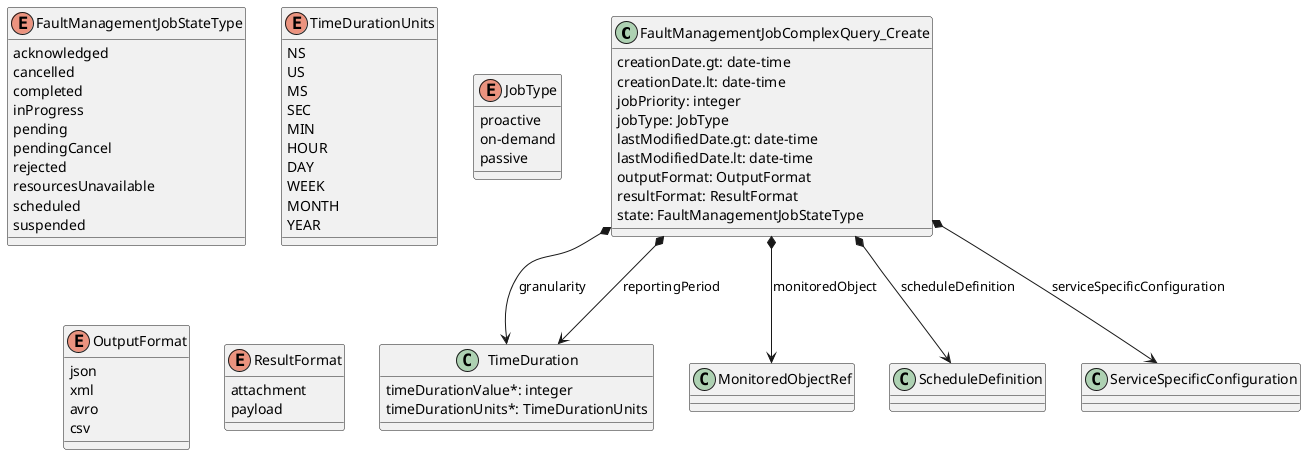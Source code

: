 @startuml faultManagementJobComplexQueryModel

class FaultManagementJobComplexQuery_Create {

    creationDate.gt: date-time
    creationDate.lt: date-time
    jobPriority: integer
    jobType: JobType
    lastModifiedDate.gt: date-time
    lastModifiedDate.lt: date-time
    outputFormat: OutputFormat
    resultFormat: ResultFormat
    state: FaultManagementJobStateType
}

FaultManagementJobComplexQuery_Create *--> TimeDuration : granularity
FaultManagementJobComplexQuery_Create *--> MonitoredObjectRef : monitoredObject
FaultManagementJobComplexQuery_Create *--> TimeDuration : reportingPeriod
FaultManagementJobComplexQuery_Create *--> ScheduleDefinition : scheduleDefinition
FaultManagementJobComplexQuery_Create *--> ServiceSpecificConfiguration : serviceSpecificConfiguration

enum FaultManagementJobStateType {

    acknowledged
    cancelled
    completed
    inProgress
    pending
    pendingCancel
    rejected
    resourcesUnavailable
    scheduled
    suspended
}

class TimeDuration {

    timeDurationValue*: integer
    timeDurationUnits*: TimeDurationUnits
}



enum TimeDurationUnits {

    NS
    US
    MS
    SEC
    MIN
    HOUR
    DAY
    WEEK
    MONTH
    YEAR
}

enum JobType {

    proactive
    on-demand
    passive
}

enum OutputFormat {
    json
    xml
    avro
    csv
}

enum ResultFormat {
    attachment
    payload
}

@enduml